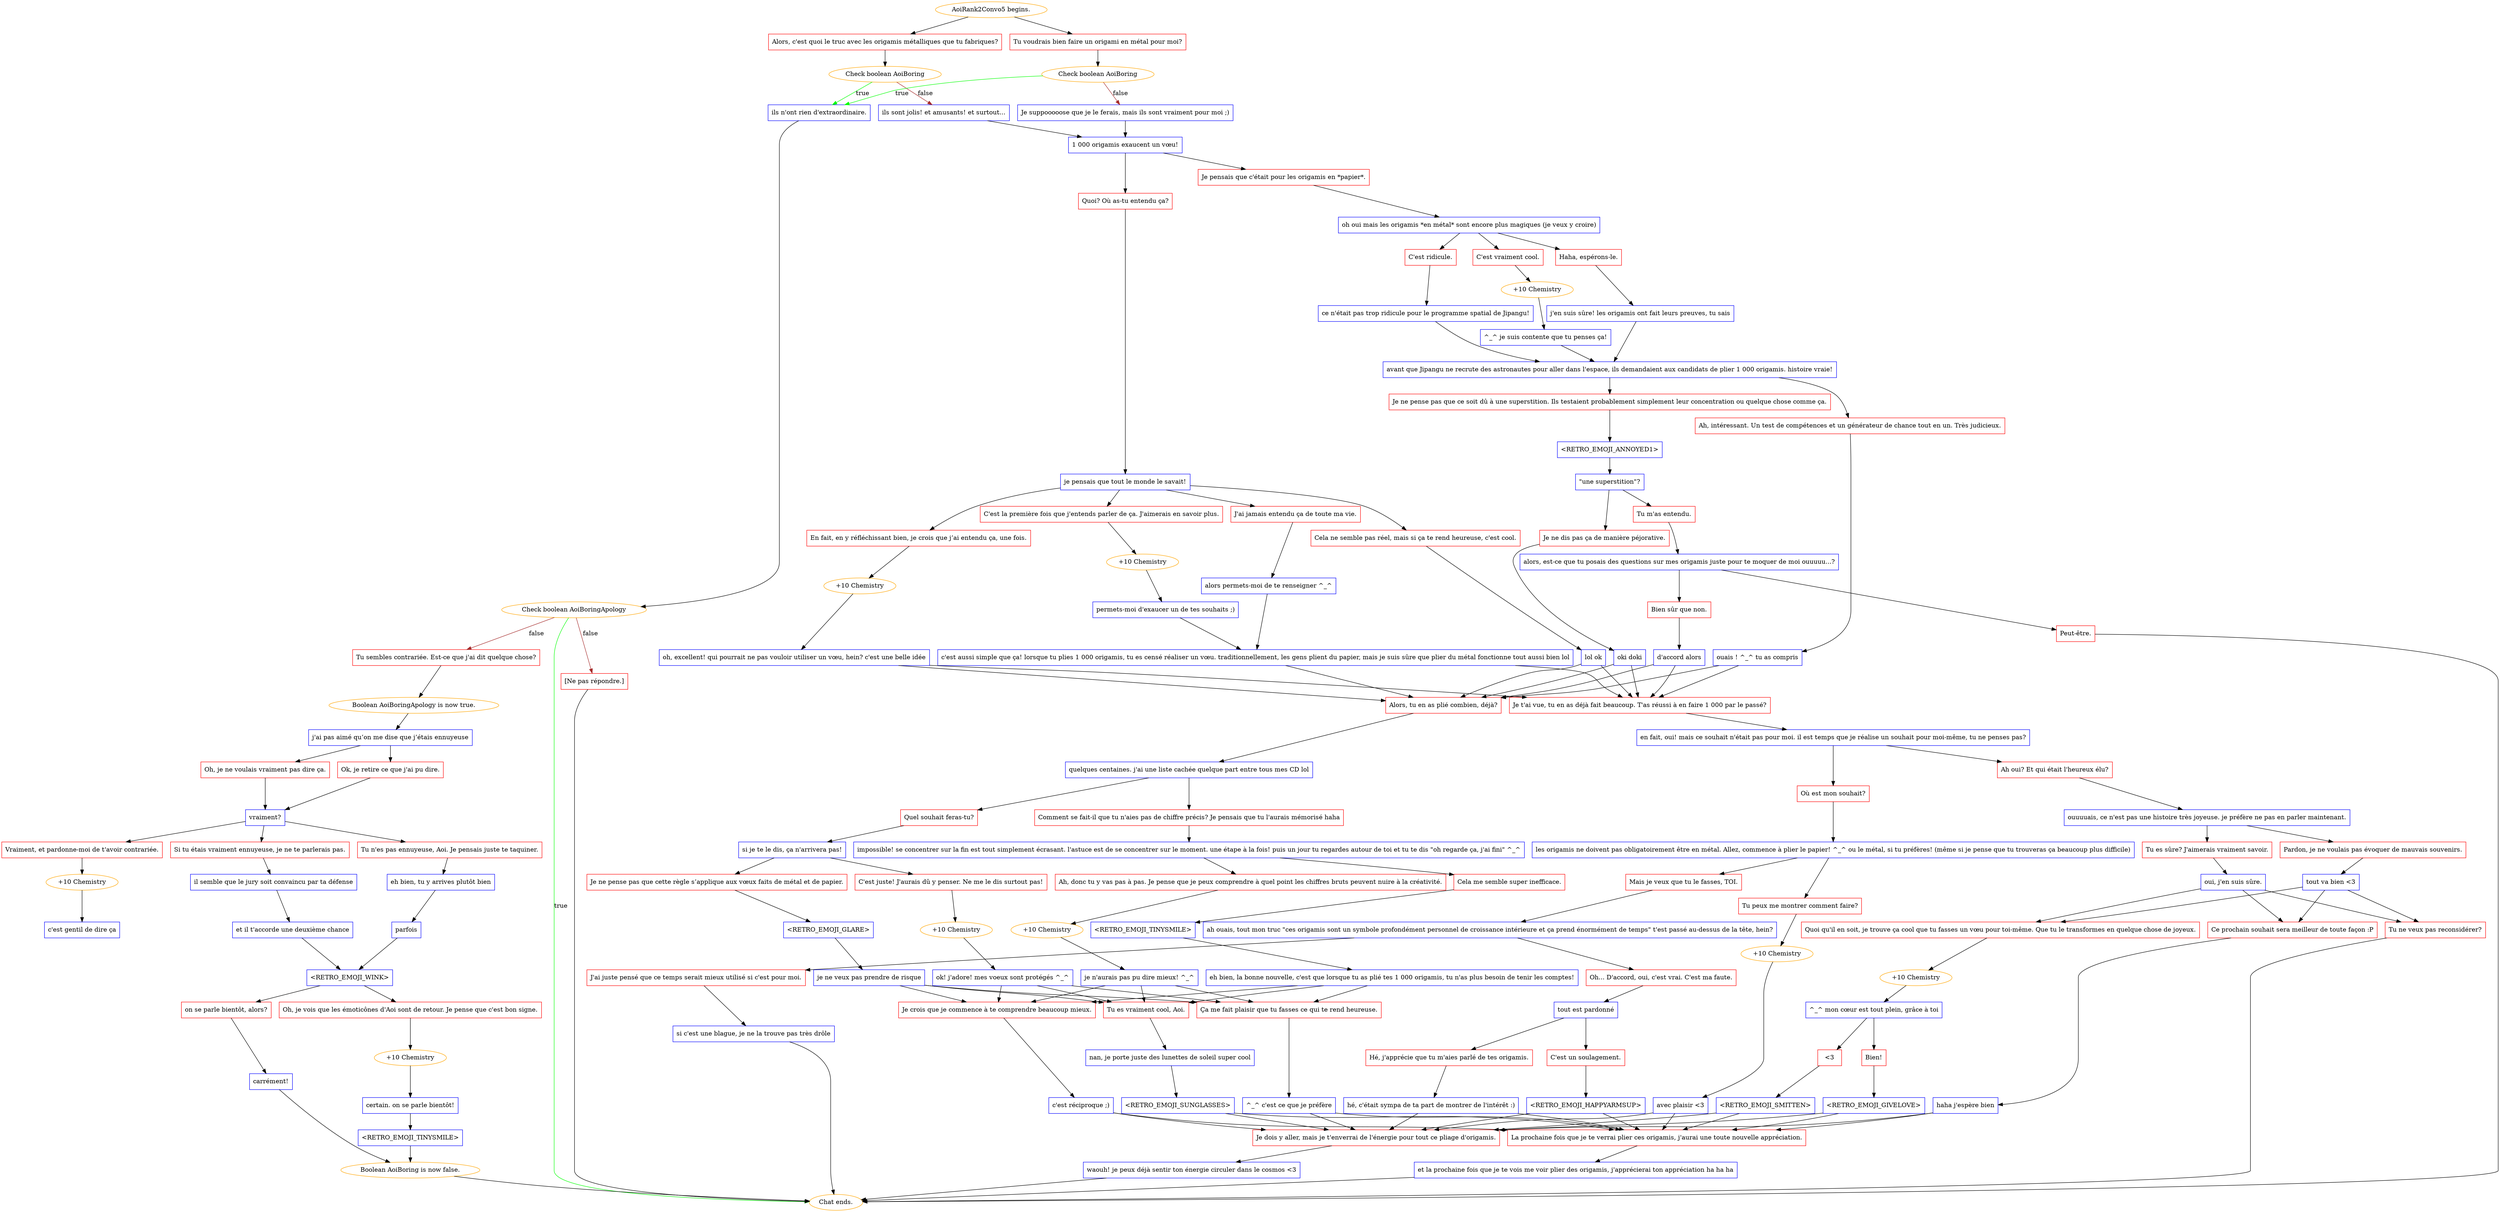 digraph {
	"AoiRank2Convo5 begins." [color=orange];
		"AoiRank2Convo5 begins." -> j1228676461;
		"AoiRank2Convo5 begins." -> j2293025734;
	j1228676461 [label="Alors, c'est quoi le truc avec les origamis métalliques que tu fabriques?",shape=box,color=red];
		j1228676461 -> j2372451672;
	j2293025734 [label="Tu voudrais bien faire un origami en métal pour moi?",shape=box,color=red];
		j2293025734 -> j1999737066;
	j2372451672 [label="Check boolean AoiBoring",color=orange];
		j2372451672 -> j2808685335 [label=true,color=green];
		j2372451672 -> j149141224 [label=false,color=brown];
	j1999737066 [label="Check boolean AoiBoring",color=orange];
		j1999737066 -> j2808685335 [label=true,color=green];
		j1999737066 -> j229107392 [label=false,color=brown];
	j2808685335 [label="ils n'ont rien d'extraordinaire.",shape=box,color=blue];
		j2808685335 -> j1233631701;
	j149141224 [label="ils sont jolis! et amusants! et surtout...",shape=box,color=blue];
		j149141224 -> j174028775;
	j229107392 [label="Je suppooooose que je le ferais, mais ils sont vraiment pour moi ;)",shape=box,color=blue];
		j229107392 -> j174028775;
	j1233631701 [label="Check boolean AoiBoringApology",color=orange];
		j1233631701 -> "Chat ends." [label=true,color=green];
		j1233631701 -> j3514710973 [label=false,color=brown];
		j1233631701 -> j143549678 [label=false,color=brown];
	j174028775 [label="1 000 origamis exaucent un vœu!",shape=box,color=blue];
		j174028775 -> j1837598024;
		j174028775 -> j3674961609;
	"Chat ends." [color=orange];
	j3514710973 [label="Tu sembles contrariée. Est-ce que j'ai dit quelque chose?",shape=box,color=red];
		j3514710973 -> j2429018722;
	j143549678 [label="[Ne pas répondre.]",shape=box,color=red];
		j143549678 -> "Chat ends.";
	j1837598024 [label="Je pensais que c'était pour les origamis en *papier*.",shape=box,color=red];
		j1837598024 -> j4198612013;
	j3674961609 [label="Quoi? Où as-tu entendu ça?",shape=box,color=red];
		j3674961609 -> j2579785934;
	j2429018722 [label="Boolean AoiBoringApology is now true.",color=orange];
		j2429018722 -> j2700825803;
	j4198612013 [label="oh oui mais les origamis *en métal* sont encore plus magiques (je veux y croire)",shape=box,color=blue];
		j4198612013 -> j3969645835;
		j4198612013 -> j570529820;
		j4198612013 -> j17928409;
	j2579785934 [label="je pensais que tout le monde le savait!",shape=box,color=blue];
		j2579785934 -> j63285546;
		j2579785934 -> j3982927664;
		j2579785934 -> j892799323;
		j2579785934 -> j1659506724;
	j2700825803 [label="j'ai pas aimé qu’on me dise que j’étais ennuyeuse",shape=box,color=blue];
		j2700825803 -> j2037852467;
		j2700825803 -> j2107949818;
	j3969645835 [label="Haha, espérons-le.",shape=box,color=red];
		j3969645835 -> j575409456;
	j570529820 [label="C'est vraiment cool.",shape=box,color=red];
		j570529820 -> j3708991078;
	j17928409 [label="C'est ridicule.",shape=box,color=red];
		j17928409 -> j751550270;
	j63285546 [label="J'ai jamais entendu ça de toute ma vie.",shape=box,color=red];
		j63285546 -> j2679170077;
	j3982927664 [label="C'est la première fois que j'entends parler de ça. J'aimerais en savoir plus.",shape=box,color=red];
		j3982927664 -> j1942515703;
	j892799323 [label="En fait, en y réfléchissant bien, je crois que j’ai entendu ça, une fois.",shape=box,color=red];
		j892799323 -> j3844957730;
	j1659506724 [label="Cela ne semble pas réel, mais si ça te rend heureuse, c'est cool.",shape=box,color=red];
		j1659506724 -> j1673975859;
	j2037852467 [label="Oh, je ne voulais vraiment pas dire ça.",shape=box,color=red];
		j2037852467 -> j1267481326;
	j2107949818 [label="Ok, je retire ce que j'ai pu dire.",shape=box,color=red];
		j2107949818 -> j1267481326;
	j575409456 [label="j'en suis sûre! les origamis ont fait leurs preuves, tu sais",shape=box,color=blue];
		j575409456 -> j1998951613;
	j3708991078 [label="+10 Chemistry",color=orange];
		j3708991078 -> j3418984086;
	j751550270 [label="ce n'était pas trop ridicule pour le programme spatial de Jipangu!",shape=box,color=blue];
		j751550270 -> j1998951613;
	j2679170077 [label="alors permets-moi de te renseigner ^_^",shape=box,color=blue];
		j2679170077 -> j3197494878;
	j1942515703 [label="+10 Chemistry",color=orange];
		j1942515703 -> j1829468139;
	j3844957730 [label="+10 Chemistry",color=orange];
		j3844957730 -> j3080878559;
	j1673975859 [label="lol ok",shape=box,color=blue];
		j1673975859 -> j1160823565;
		j1673975859 -> j2111697218;
	j1267481326 [label="vraiment?",shape=box,color=blue];
		j1267481326 -> j2339959736;
		j1267481326 -> j2046124528;
		j1267481326 -> j1885694742;
	j1998951613 [label="avant que Jipangu ne recrute des astronautes pour aller dans l'espace, ils demandaient aux candidats de plier 1 000 origamis. histoire vraie!",shape=box,color=blue];
		j1998951613 -> j1431923684;
		j1998951613 -> j2595462729;
	j3418984086 [label="^_^ je suis contente que tu penses ça!",shape=box,color=blue];
		j3418984086 -> j1998951613;
	j3197494878 [label="c'est aussi simple que ça! lorsque tu plies 1 000 origamis, tu es censé réaliser un vœu. traditionnellement, les gens plient du papier, mais je suis sûre que plier du métal fonctionne tout aussi bien lol",shape=box,color=blue];
		j3197494878 -> j1160823565;
		j3197494878 -> j2111697218;
	j1829468139 [label="permets-moi d'exaucer un de tes souhaits ;)",shape=box,color=blue];
		j1829468139 -> j3197494878;
	j3080878559 [label="oh, excellent! qui pourrait ne pas vouloir utiliser un vœu, hein? c'est une belle idée",shape=box,color=blue];
		j3080878559 -> j1160823565;
		j3080878559 -> j2111697218;
	j1160823565 [label="Alors, tu en as plié combien, déjà?",shape=box,color=red];
		j1160823565 -> j3405188591;
	j2111697218 [label="Je t'ai vue, tu en as déjà fait beaucoup. T'as réussi à en faire 1 000 par le passé?",shape=box,color=red];
		j2111697218 -> j2308998750;
	j2339959736 [label="Vraiment, et pardonne-moi de t'avoir contrariée.",shape=box,color=red];
		j2339959736 -> j2267254035;
	j2046124528 [label="Tu n'es pas ennuyeuse, Aoi. Je pensais juste te taquiner.",shape=box,color=red];
		j2046124528 -> j226498943;
	j1885694742 [label="Si tu étais vraiment ennuyeuse, je ne te parlerais pas.",shape=box,color=red];
		j1885694742 -> j3876856672;
	j1431923684 [label="Je ne pense pas que ce soit dû à une superstition. Ils testaient probablement simplement leur concentration ou quelque chose comme ça.",shape=box,color=red];
		j1431923684 -> j4153149778;
	j2595462729 [label="Ah, intéressant. Un test de compétences et un générateur de chance tout en un. Très judicieux.",shape=box,color=red];
		j2595462729 -> j1585823458;
	j3405188591 [label="quelques centaines. j'ai une liste cachée quelque part entre tous mes CD lol",shape=box,color=blue];
		j3405188591 -> j231169975;
		j3405188591 -> j737563685;
	j2308998750 [label="en fait, oui! mais ce souhait n'était pas pour moi. il est temps que je réalise un souhait pour moi-même, tu ne penses pas?",shape=box,color=blue];
		j2308998750 -> j3153719835;
		j2308998750 -> j2476399538;
	j2267254035 [label="+10 Chemistry",color=orange];
		j2267254035 -> j1994366064;
	j226498943 [label="eh bien, tu y arrives plutôt bien",shape=box,color=blue];
		j226498943 -> j2236954526;
	j3876856672 [label="il semble que le jury soit convaincu par ta défense",shape=box,color=blue];
		j3876856672 -> j2335756223;
	j4153149778 [label="<RETRO_EMOJI_ANNOYED1>",shape=box,color=blue];
		j4153149778 -> j2915963998;
	j1585823458 [label="ouais ! ^_^ tu as compris",shape=box,color=blue];
		j1585823458 -> j1160823565;
		j1585823458 -> j2111697218;
	j231169975 [label="Comment se fait-il que tu n'aies pas de chiffre précis? Je pensais que tu l'aurais mémorisé haha",shape=box,color=red];
		j231169975 -> j3958278293;
	j737563685 [label="Quel souhait feras-tu?",shape=box,color=red];
		j737563685 -> j130995404;
	j3153719835 [label="Ah oui? Et qui était l'heureux élu?",shape=box,color=red];
		j3153719835 -> j1034638124;
	j2476399538 [label="Où est mon souhait?",shape=box,color=red];
		j2476399538 -> j518982545;
	j1994366064 [label="c'est gentil de dire ça",shape=box,color=blue];
	j2236954526 [label="parfois",shape=box,color=blue];
		j2236954526 -> j2452464820;
	j2335756223 [label="et il t'accorde une deuxième chance",shape=box,color=blue];
		j2335756223 -> j2452464820;
	j2915963998 [label="\"une superstition\"?",shape=box,color=blue];
		j2915963998 -> j3196912933;
		j2915963998 -> j1225064898;
	j3958278293 [label="impossible! se concentrer sur la fin est tout simplement écrasant. l'astuce est de se concentrer sur le moment. une étape à la fois! puis un jour tu regardes autour de toi et tu te dis \"oh regarde ça, j'ai fini\" ^_^",shape=box,color=blue];
		j3958278293 -> j323131182;
		j3958278293 -> j1675202097;
	j130995404 [label="si je te le dis, ça n'arrivera pas!",shape=box,color=blue];
		j130995404 -> j2483918989;
		j130995404 -> j3127390408;
	j1034638124 [label="ouuuuais, ce n'est pas une histoire très joyeuse. je préfère ne pas en parler maintenant.",shape=box,color=blue];
		j1034638124 -> j1403787015;
		j1034638124 -> j504175748;
	j518982545 [label="les origamis ne doivent pas obligatoirement être en métal. Allez, commence à plier le papier! ^_^ ou le métal, si tu préfères! (même si je pense que tu trouveras ça beaucoup plus difficile)",shape=box,color=blue];
		j518982545 -> j1558271514;
		j518982545 -> j2091981574;
	j2452464820 [label="<RETRO_EMOJI_WINK>",shape=box,color=blue];
		j2452464820 -> j2777358761;
		j2452464820 -> j3735187033;
	j3196912933 [label="Tu m'as entendu.",shape=box,color=red];
		j3196912933 -> j2927359862;
	j1225064898 [label="Je ne dis pas ça de manière péjorative.",shape=box,color=red];
		j1225064898 -> j2738500228;
	j323131182 [label="Ah, donc tu y vas pas à pas. Je pense que je peux comprendre à quel point les chiffres bruts peuvent nuire à la créativité.",shape=box,color=red];
		j323131182 -> j2147691182;
	j1675202097 [label="Cela me semble super inefficace.",shape=box,color=red];
		j1675202097 -> j1434725117;
	j2483918989 [label="C'est juste! J'aurais dû y penser. Ne me le dis surtout pas!",shape=box,color=red];
		j2483918989 -> j2579692794;
	j3127390408 [label="Je ne pense pas que cette règle s’applique aux vœux faits de métal et de papier.",shape=box,color=red];
		j3127390408 -> j2426785924;
	j1403787015 [label="Pardon, je ne voulais pas évoquer de mauvais souvenirs.",shape=box,color=red];
		j1403787015 -> j2628441021;
	j504175748 [label="Tu es sûre? J'aimerais vraiment savoir.",shape=box,color=red];
		j504175748 -> j297690211;
	j1558271514 [label="Tu peux me montrer comment faire?",shape=box,color=red];
		j1558271514 -> j2643361650;
	j2091981574 [label="Mais je veux que tu le fasses, TOI.",shape=box,color=red];
		j2091981574 -> j3484507788;
	j2777358761 [label="on se parle bientôt, alors?",shape=box,color=red];
		j2777358761 -> j2494123024;
	j3735187033 [label="Oh, je vois que les émoticônes d'Aoi sont de retour. Je pense que c'est bon signe.",shape=box,color=red];
		j3735187033 -> j2741579190;
	j2927359862 [label="alors, est-ce que tu posais des questions sur mes origamis juste pour te moquer de moi ouuuuu...?",shape=box,color=blue];
		j2927359862 -> j2506271649;
		j2927359862 -> j3196174494;
	j2738500228 [label="oki doki",shape=box,color=blue];
		j2738500228 -> j1160823565;
		j2738500228 -> j2111697218;
	j2147691182 [label="+10 Chemistry",color=orange];
		j2147691182 -> j3015252810;
	j1434725117 [label="<RETRO_EMOJI_TINYSMILE>",shape=box,color=blue];
		j1434725117 -> j4251448301;
	j2579692794 [label="+10 Chemistry",color=orange];
		j2579692794 -> j2640836736;
	j2426785924 [label="<RETRO_EMOJI_GLARE>",shape=box,color=blue];
		j2426785924 -> j3083440338;
	j2628441021 [label="tout va bien <3",shape=box,color=blue];
		j2628441021 -> j4272445152;
		j2628441021 -> j1017433870;
		j2628441021 -> j188067408;
	j297690211 [label="oui, j'en suis sûre.",shape=box,color=blue];
		j297690211 -> j4272445152;
		j297690211 -> j1017433870;
		j297690211 -> j188067408;
	j2643361650 [label="+10 Chemistry",color=orange];
		j2643361650 -> j2986447630;
	j3484507788 [label="ah ouais, tout mon truc \"ces origamis sont un symbole profondément personnel de croissance intérieure et ça prend énormément de temps\" t'est passé au-dessus de la tête, hein?",shape=box,color=blue];
		j3484507788 -> j4185463215;
		j3484507788 -> j4080194162;
	j2494123024 [label="carrément!",shape=box,color=blue];
		j2494123024 -> j2581611291;
	j2741579190 [label="+10 Chemistry",color=orange];
		j2741579190 -> j1281912817;
	j2506271649 [label="Peut-être.",shape=box,color=red];
		j2506271649 -> "Chat ends.";
	j3196174494 [label="Bien sûr que non.",shape=box,color=red];
		j3196174494 -> j2471881455;
	j3015252810 [label="je n'aurais pas pu dire mieux! ^_^",shape=box,color=blue];
		j3015252810 -> j1060674963;
		j3015252810 -> j3595813279;
		j3015252810 -> j3792208653;
	j4251448301 [label="eh bien, la bonne nouvelle, c'est que lorsque tu as plié tes 1 000 origamis, tu n'as plus besoin de tenir les comptes!",shape=box,color=blue];
		j4251448301 -> j1060674963;
		j4251448301 -> j3595813279;
		j4251448301 -> j3792208653;
	j2640836736 [label="ok! j'adore! mes voeux sont protégés ^_^",shape=box,color=blue];
		j2640836736 -> j1060674963;
		j2640836736 -> j3595813279;
		j2640836736 -> j3792208653;
	j3083440338 [label="je ne veux pas prendre de risque",shape=box,color=blue];
		j3083440338 -> j1060674963;
		j3083440338 -> j3595813279;
		j3083440338 -> j3792208653;
	j4272445152 [label="Ce prochain souhait sera meilleur de toute façon :P",shape=box,color=red];
		j4272445152 -> j2102634216;
	j1017433870 [label="Quoi qu'il en soit, je trouve ça cool que tu fasses un vœu pour toi-même. Que tu le transformes en quelque chose de joyeux.",shape=box,color=red];
		j1017433870 -> j4040864670;
	j188067408 [label="Tu ne veux pas reconsidérer?",shape=box,color=red];
		j188067408 -> "Chat ends.";
	j2986447630 [label="avec plaisir <3",shape=box,color=blue];
		j2986447630 -> j4116457601;
		j2986447630 -> j1683958633;
	j4185463215 [label="J'ai juste pensé que ce temps serait mieux utilisé si c'est pour moi.",shape=box,color=red];
		j4185463215 -> j2682036738;
	j4080194162 [label="Oh... D'accord, oui, c'est vrai. C'est ma faute.",shape=box,color=red];
		j4080194162 -> j2734298930;
	j2581611291 [label="Boolean AoiBoring is now false.",color=orange];
		j2581611291 -> "Chat ends.";
	j1281912817 [label="certain. on se parle bientôt!",shape=box,color=blue];
		j1281912817 -> j153386734;
	j2471881455 [label="d'accord alors",shape=box,color=blue];
		j2471881455 -> j1160823565;
		j2471881455 -> j2111697218;
	j1060674963 [label="Je crois que je commence à te comprendre beaucoup mieux.",shape=box,color=red];
		j1060674963 -> j1438653845;
	j3595813279 [label="Tu es vraiment cool, Aoi.",shape=box,color=red];
		j3595813279 -> j539619382;
	j3792208653 [label="Ça me fait plaisir que tu fasses ce qui te rend heureuse.",shape=box,color=red];
		j3792208653 -> j3723748121;
	j2102634216 [label="haha j'espère bien",shape=box,color=blue];
		j2102634216 -> j4116457601;
		j2102634216 -> j1683958633;
	j4040864670 [label="+10 Chemistry",color=orange];
		j4040864670 -> j479796032;
	j4116457601 [label="La prochaine fois que je te verrai plier ces origamis, j'aurai une toute nouvelle appréciation.",shape=box,color=red];
		j4116457601 -> j3738919667;
	j1683958633 [label="Je dois y aller, mais je t'enverrai de l'énergie pour tout ce pliage d'origamis.",shape=box,color=red];
		j1683958633 -> j1527021572;
	j2682036738 [label="si c'est une blague, je ne la trouve pas très drôle",shape=box,color=blue];
		j2682036738 -> "Chat ends.";
	j2734298930 [label="tout est pardonné",shape=box,color=blue];
		j2734298930 -> j3970098211;
		j2734298930 -> j3693083341;
	j153386734 [label="<RETRO_EMOJI_TINYSMILE>",shape=box,color=blue];
		j153386734 -> j2581611291;
	j1438653845 [label="c'est réciproque ;)",shape=box,color=blue];
		j1438653845 -> j4116457601;
		j1438653845 -> j1683958633;
	j539619382 [label="nan, je porte juste des lunettes de soleil super cool",shape=box,color=blue];
		j539619382 -> j184961436;
	j3723748121 [label="^_^ c'est ce que je préfère",shape=box,color=blue];
		j3723748121 -> j4116457601;
		j3723748121 -> j1683958633;
	j479796032 [label="^_^ mon cœur est tout plein, grâce à toi",shape=box,color=blue];
		j479796032 -> j3352486821;
		j479796032 -> j2199581515;
	j3738919667 [label="et la prochaine fois que je te vois me voir plier des origamis, j'apprécierai ton appréciation ha ha ha",shape=box,color=blue];
		j3738919667 -> "Chat ends.";
	j1527021572 [label="waouh! je peux déjà sentir ton énergie circuler dans le cosmos <3",shape=box,color=blue];
		j1527021572 -> "Chat ends.";
	j3970098211 [label="Hé, j'apprécie que tu m'aies parlé de tes origamis.",shape=box,color=red];
		j3970098211 -> j4078004613;
	j3693083341 [label="C'est un soulagement.",shape=box,color=red];
		j3693083341 -> j2333387811;
	j184961436 [label="<RETRO_EMOJI_SUNGLASSES>",shape=box,color=blue];
		j184961436 -> j4116457601;
		j184961436 -> j1683958633;
	j3352486821 [label="Bien!",shape=box,color=red];
		j3352486821 -> j1818811614;
	j2199581515 [label="<3",shape=box,color=red];
		j2199581515 -> j2264621764;
	j4078004613 [label="hé, c'était sympa de ta part de montrer de l'intérêt :)",shape=box,color=blue];
		j4078004613 -> j4116457601;
		j4078004613 -> j1683958633;
	j2333387811 [label="<RETRO_EMOJI_HAPPYARMSUP>",shape=box,color=blue];
		j2333387811 -> j4116457601;
		j2333387811 -> j1683958633;
	j1818811614 [label="<RETRO_EMOJI_GIVELOVE>",shape=box,color=blue];
		j1818811614 -> j4116457601;
		j1818811614 -> j1683958633;
	j2264621764 [label="<RETRO_EMOJI_SMITTEN>",shape=box,color=blue];
		j2264621764 -> j4116457601;
		j2264621764 -> j1683958633;
}